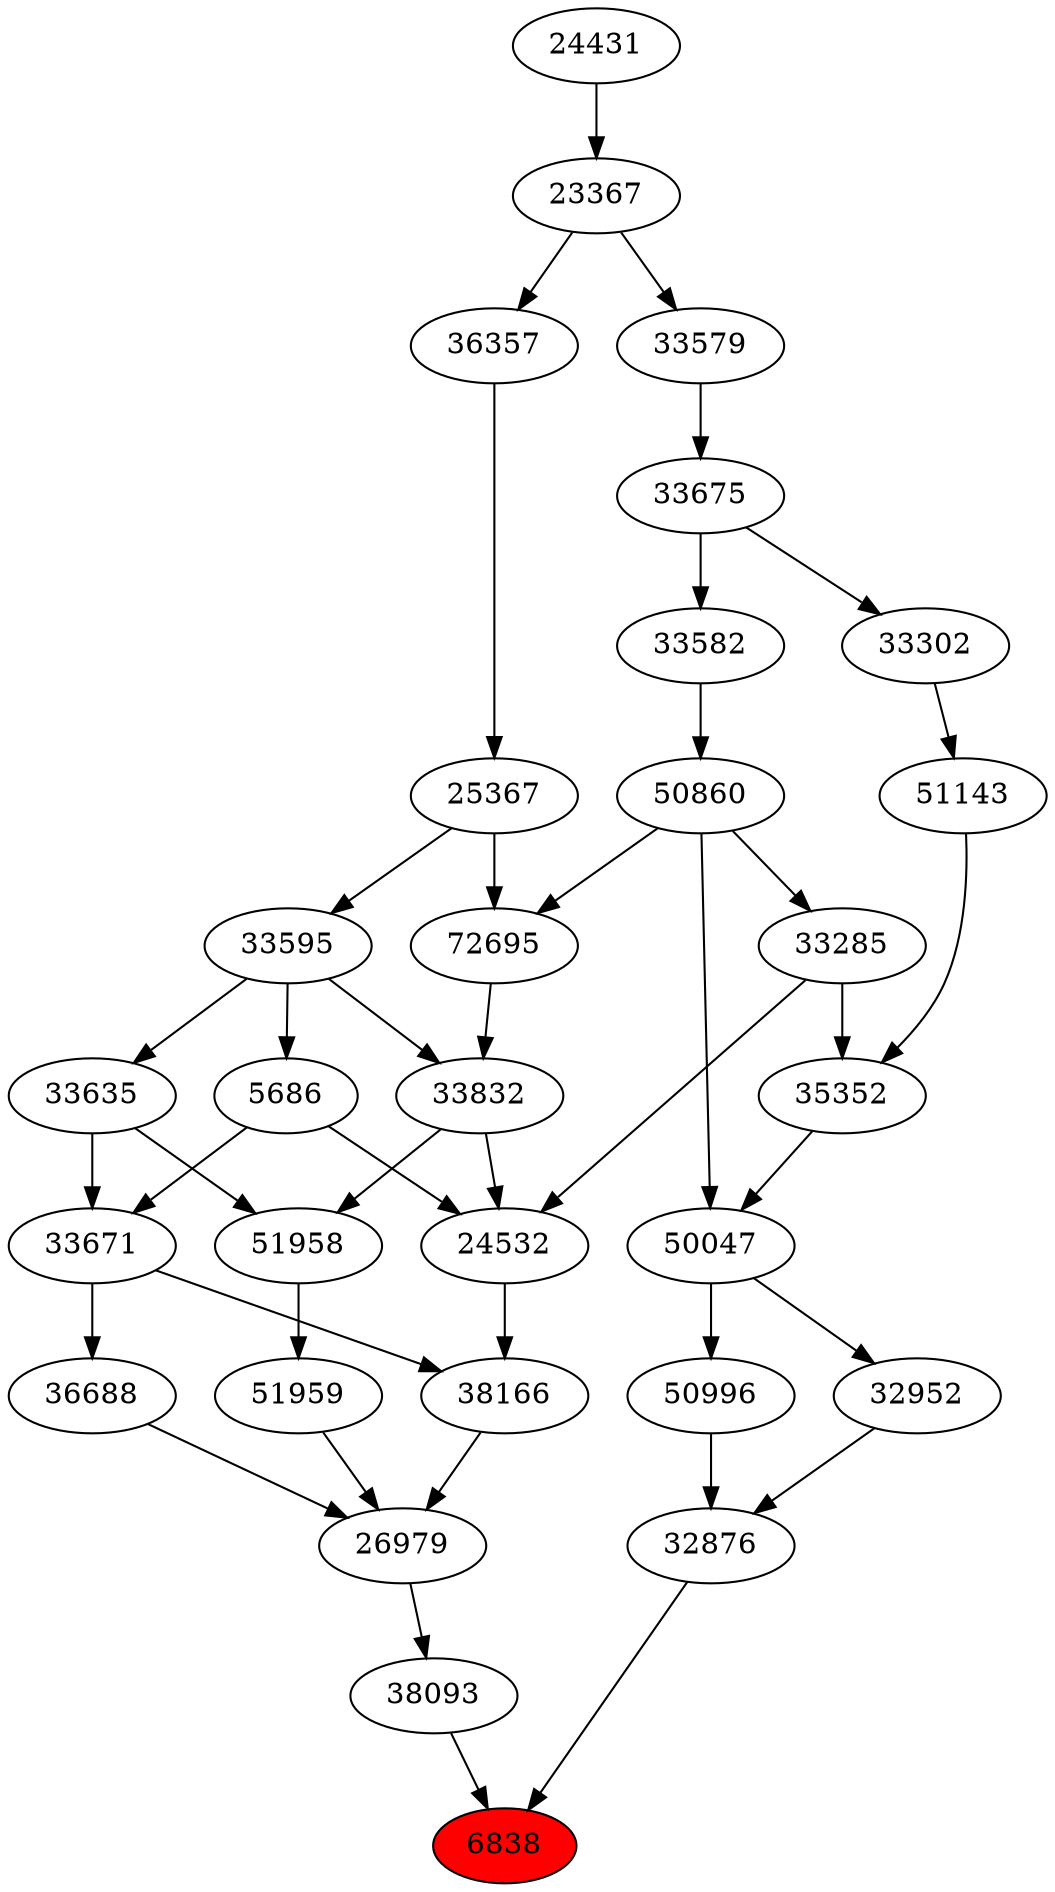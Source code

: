 strict digraph{ 
6838 [label="6838" fillcolor=red style=filled]
38093 -> 6838
32876 -> 6838
38093 [label="38093"]
26979 -> 38093
32876 [label="32876"]
50996 -> 32876
32952 -> 32876
26979 [label="26979"]
36688 -> 26979
38166 -> 26979
51959 -> 26979
50996 [label="50996"]
50047 -> 50996
32952 [label="32952"]
50047 -> 32952
36688 [label="36688"]
33671 -> 36688
38166 [label="38166"]
24532 -> 38166
33671 -> 38166
51959 [label="51959"]
51958 -> 51959
50047 [label="50047"]
35352 -> 50047
50860 -> 50047
33671 [label="33671"]
5686 -> 33671
33635 -> 33671
24532 [label="24532"]
33285 -> 24532
5686 -> 24532
33832 -> 24532
51958 [label="51958"]
33832 -> 51958
33635 -> 51958
35352 [label="35352"]
33285 -> 35352
51143 -> 35352
50860 [label="50860"]
33582 -> 50860
5686 [label="5686"]
33595 -> 5686
33635 [label="33635"]
33595 -> 33635
33285 [label="33285"]
50860 -> 33285
33832 [label="33832"]
72695 -> 33832
33595 -> 33832
51143 [label="51143"]
33302 -> 51143
33582 [label="33582"]
33675 -> 33582
33595 [label="33595"]
25367 -> 33595
72695 [label="72695"]
50860 -> 72695
25367 -> 72695
33302 [label="33302"]
33675 -> 33302
33675 [label="33675"]
33579 -> 33675
25367 [label="25367"]
36357 -> 25367
33579 [label="33579"]
23367 -> 33579
36357 [label="36357"]
23367 -> 36357
23367 [label="23367"]
24431 -> 23367
24431 [label="24431"]
}